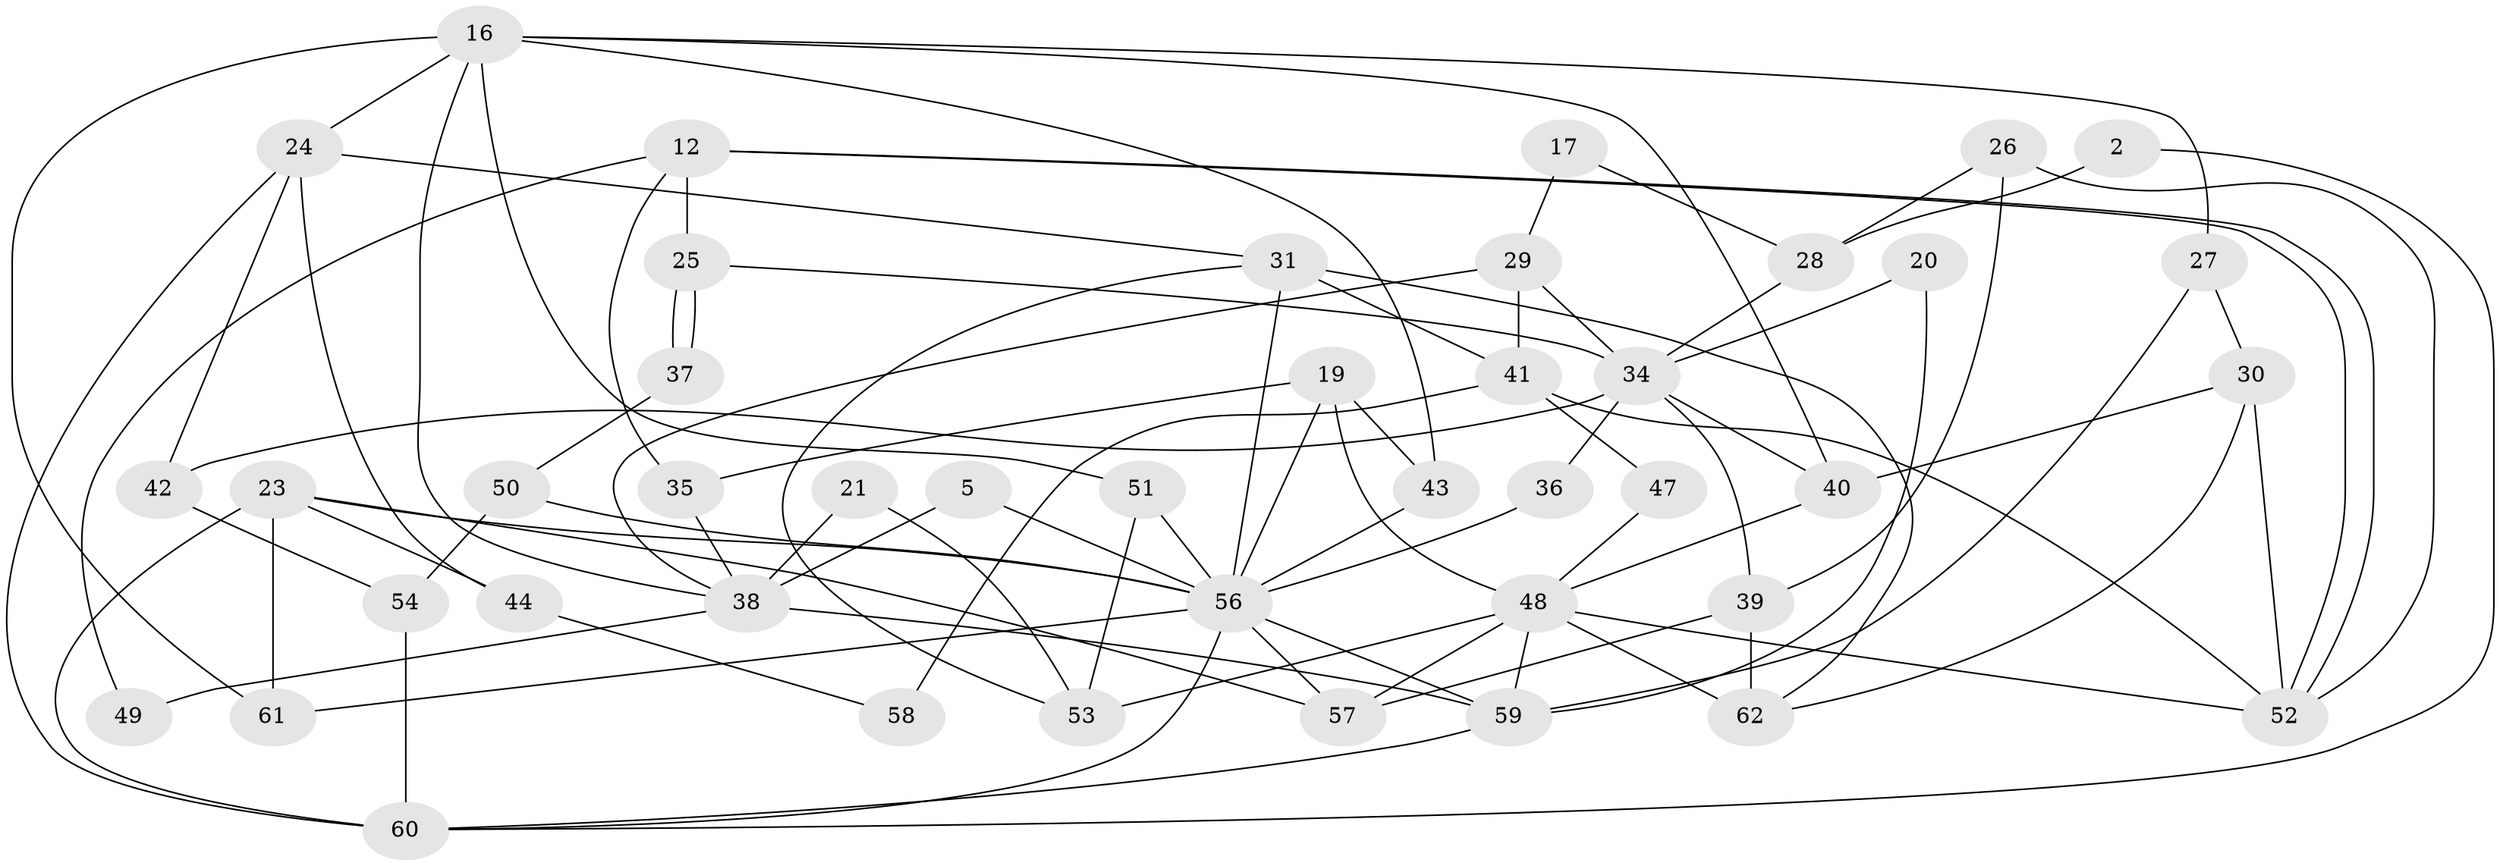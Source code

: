 // original degree distribution, {2: 0.1774193548387097, 3: 0.25806451612903225, 4: 0.24193548387096775, 6: 0.11290322580645161, 5: 0.12903225806451613, 7: 0.06451612903225806, 8: 0.016129032258064516}
// Generated by graph-tools (version 1.1) at 2025/54/03/04/25 21:54:37]
// undirected, 43 vertices, 88 edges
graph export_dot {
graph [start="1"]
  node [color=gray90,style=filled];
  2;
  5;
  12;
  16;
  17;
  19;
  20;
  21;
  23;
  24;
  25;
  26;
  27;
  28;
  29 [super="+11"];
  30;
  31 [super="+4+18"];
  34 [super="+6"];
  35;
  36;
  37;
  38 [super="+7"];
  39 [super="+8"];
  40;
  41 [super="+32"];
  42;
  43;
  44;
  47;
  48 [super="+13"];
  49;
  50;
  51 [super="+10"];
  52;
  53;
  54 [super="+15"];
  56 [super="+1+14+55+33+46"];
  57;
  58;
  59;
  60;
  61 [super="+22"];
  62 [super="+45"];
  2 -- 60;
  2 -- 28;
  5 -- 38;
  5 -- 56;
  12 -- 52;
  12 -- 52;
  12 -- 35;
  12 -- 25;
  12 -- 49;
  16 -- 43;
  16 -- 24;
  16 -- 27;
  16 -- 40;
  16 -- 61;
  16 -- 51;
  16 -- 38;
  17 -- 29;
  17 -- 28;
  19 -- 35;
  19 -- 43;
  19 -- 48;
  19 -- 56;
  20 -- 59;
  20 -- 34;
  21 -- 53;
  21 -- 38;
  23 -- 61 [weight=2];
  23 -- 57;
  23 -- 44;
  23 -- 60;
  23 -- 56;
  24 -- 60;
  24 -- 42;
  24 -- 44;
  24 -- 31;
  25 -- 37;
  25 -- 37;
  25 -- 34;
  26 -- 52;
  26 -- 28;
  26 -- 39;
  27 -- 59;
  27 -- 30;
  28 -- 34;
  29 -- 34;
  29 -- 41 [weight=2];
  29 -- 38;
  30 -- 52;
  30 -- 40;
  30 -- 62;
  31 -- 62 [weight=2];
  31 -- 41 [weight=2];
  31 -- 53;
  31 -- 56 [weight=2];
  34 -- 42;
  34 -- 36;
  34 -- 40;
  34 -- 39 [weight=2];
  35 -- 38;
  36 -- 56;
  37 -- 50;
  38 -- 59 [weight=2];
  38 -- 49;
  39 -- 62 [weight=2];
  39 -- 57;
  40 -- 48;
  41 -- 58 [weight=2];
  41 -- 52 [weight=2];
  41 -- 47;
  42 -- 54;
  43 -- 56;
  44 -- 58;
  47 -- 48;
  48 -- 57;
  48 -- 53;
  48 -- 59 [weight=2];
  48 -- 52;
  48 -- 62 [weight=2];
  50 -- 54;
  50 -- 56;
  51 -- 53;
  51 -- 56 [weight=4];
  54 -- 60 [weight=2];
  56 -- 60;
  56 -- 61;
  56 -- 57;
  56 -- 59;
  59 -- 60;
}
